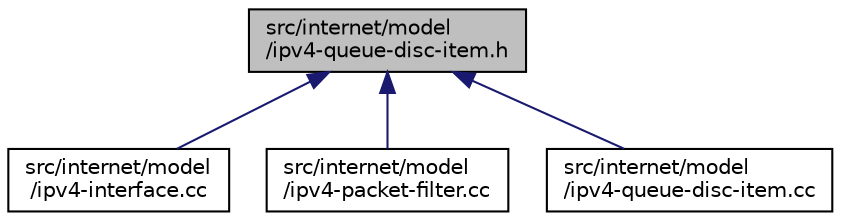 digraph "src/internet/model/ipv4-queue-disc-item.h"
{
 // LATEX_PDF_SIZE
  edge [fontname="Helvetica",fontsize="10",labelfontname="Helvetica",labelfontsize="10"];
  node [fontname="Helvetica",fontsize="10",shape=record];
  Node1 [label="src/internet/model\l/ipv4-queue-disc-item.h",height=0.2,width=0.4,color="black", fillcolor="grey75", style="filled", fontcolor="black",tooltip=" "];
  Node1 -> Node2 [dir="back",color="midnightblue",fontsize="10",style="solid",fontname="Helvetica"];
  Node2 [label="src/internet/model\l/ipv4-interface.cc",height=0.2,width=0.4,color="black", fillcolor="white", style="filled",URL="$ipv4-interface_8cc.html",tooltip=" "];
  Node1 -> Node3 [dir="back",color="midnightblue",fontsize="10",style="solid",fontname="Helvetica"];
  Node3 [label="src/internet/model\l/ipv4-packet-filter.cc",height=0.2,width=0.4,color="black", fillcolor="white", style="filled",URL="$ipv4-packet-filter_8cc.html",tooltip=" "];
  Node1 -> Node4 [dir="back",color="midnightblue",fontsize="10",style="solid",fontname="Helvetica"];
  Node4 [label="src/internet/model\l/ipv4-queue-disc-item.cc",height=0.2,width=0.4,color="black", fillcolor="white", style="filled",URL="$ipv4-queue-disc-item_8cc.html",tooltip=" "];
}
